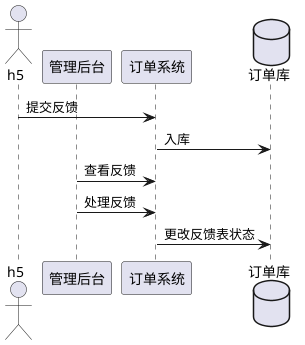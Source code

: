 @startuml

actor h5
participant 管理后台
participant 订单系统
database 订单库

h5 -> 订单系统: 提交反馈
订单系统 -> 订单库: 入库
管理后台 ->订单系统: 查看反馈
管理后台 ->订单系统: 处理反馈
订单系统 -> 订单库: 更改反馈表状态





@enduml